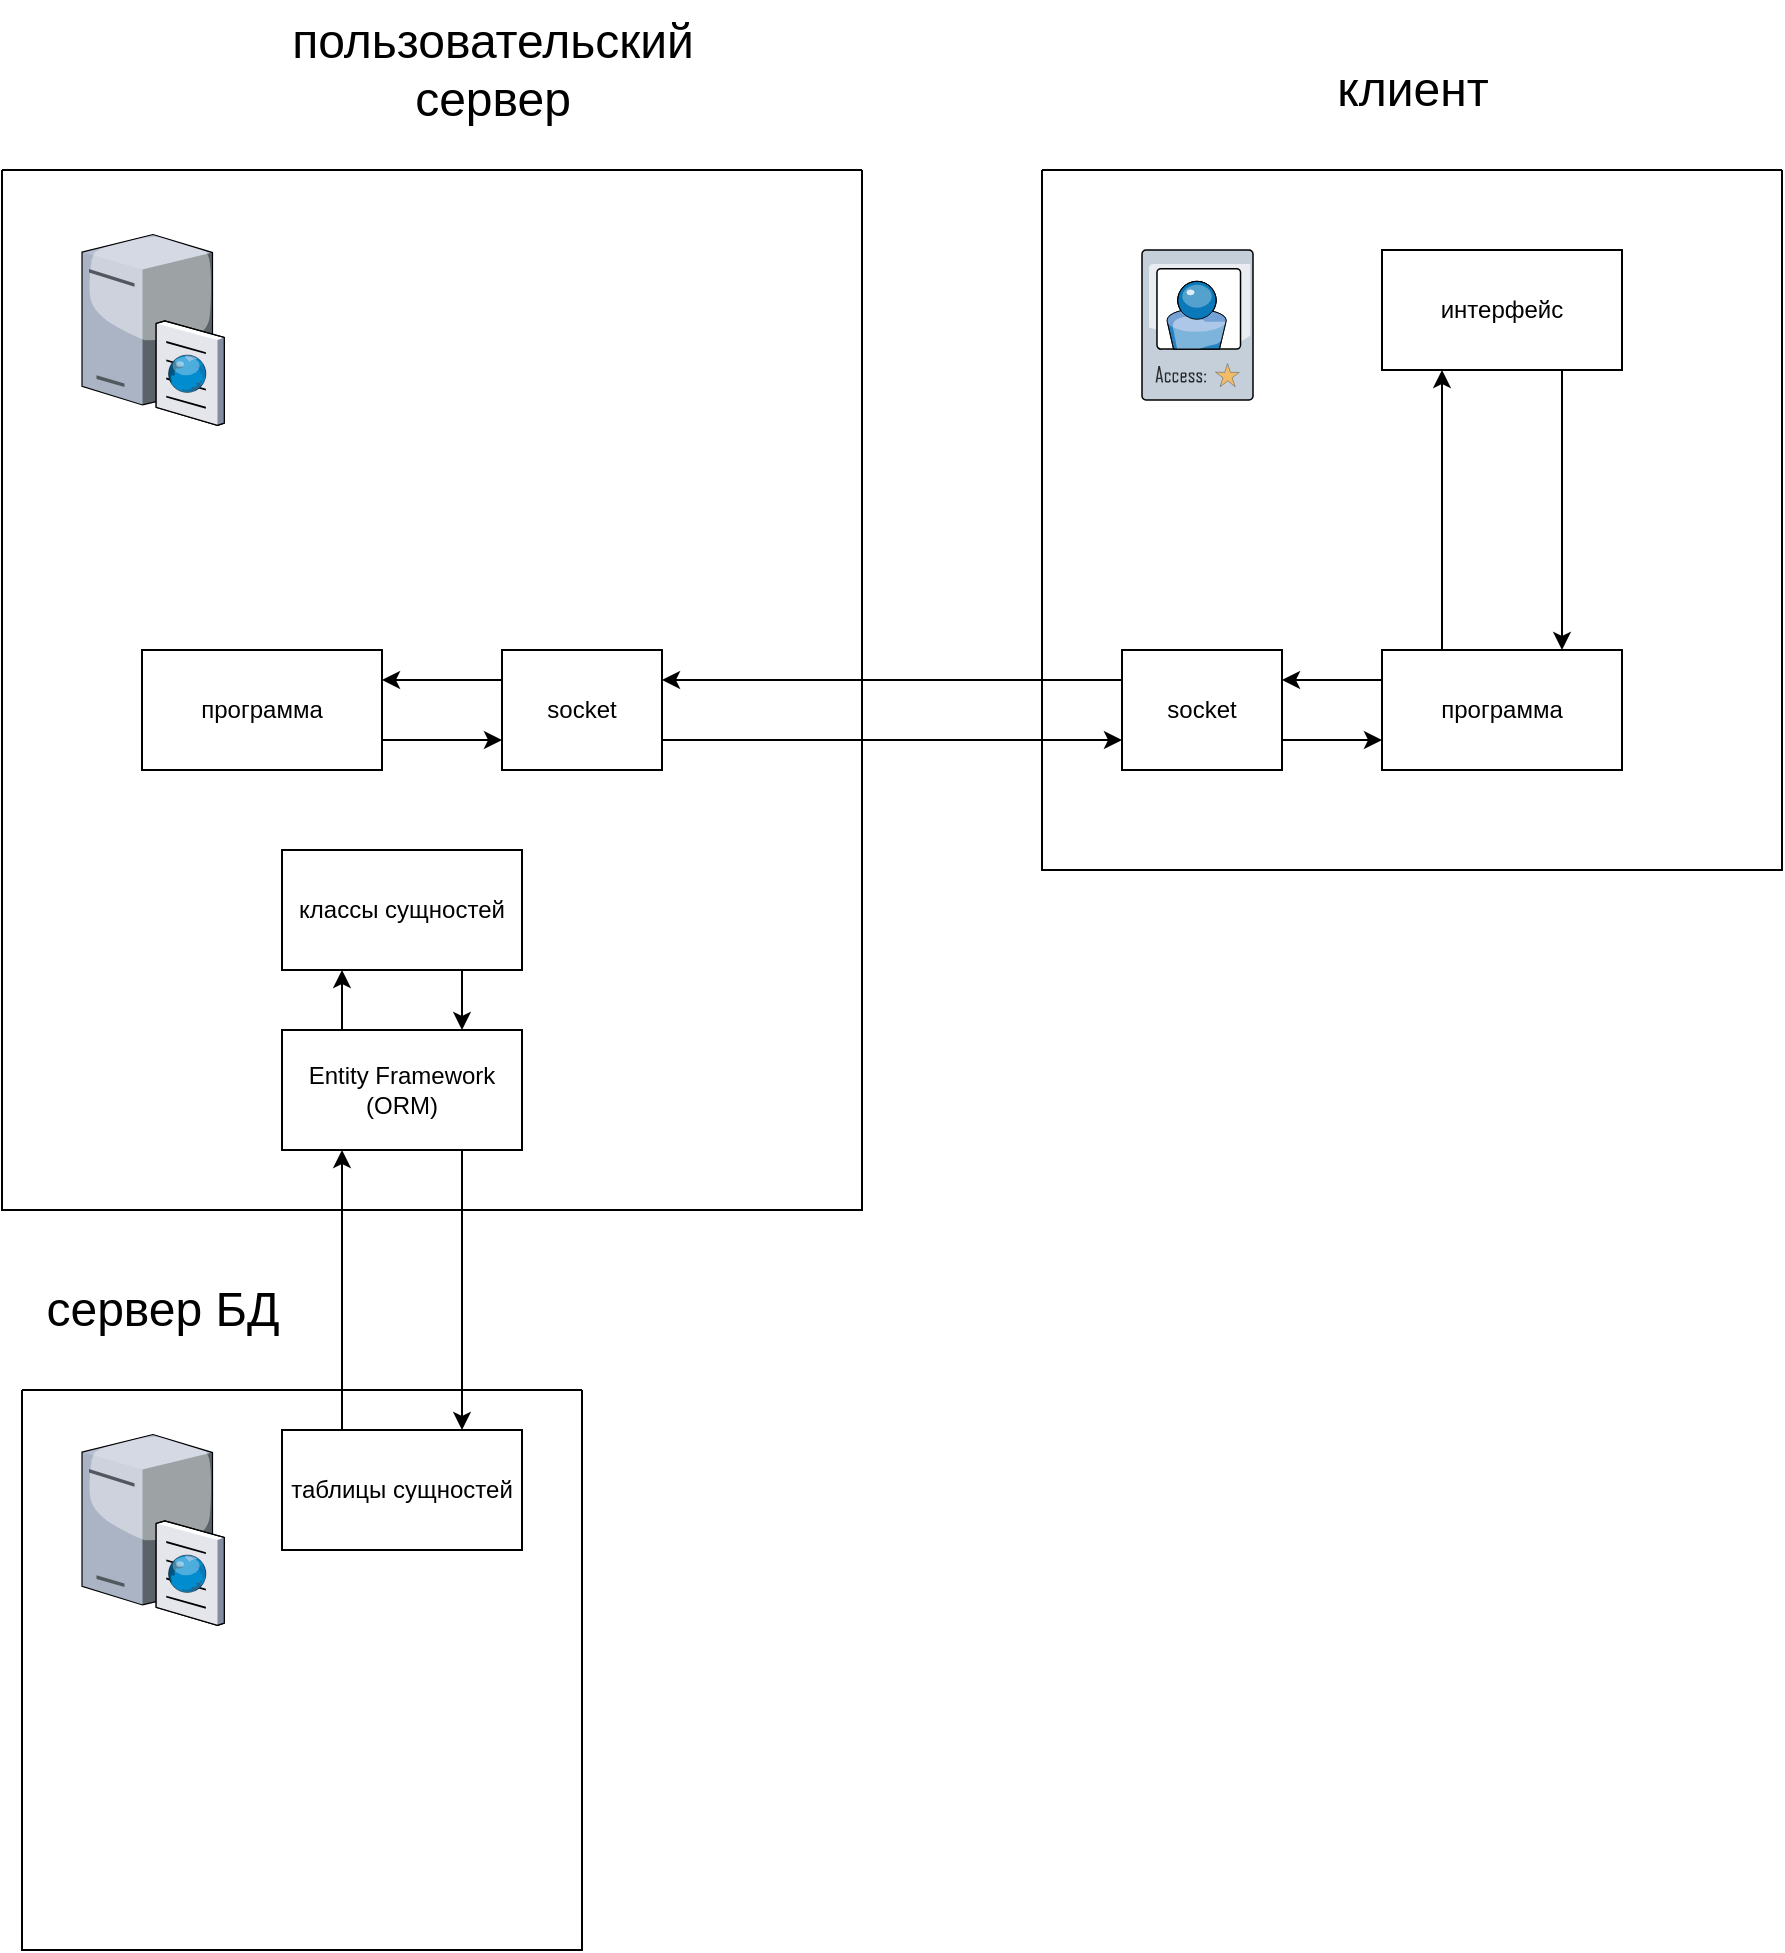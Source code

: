 <mxfile version="26.2.14">
  <diagram name="Page-1" id="822b0af5-4adb-64df-f703-e8dfc1f81529">
    <mxGraphModel dx="1830" dy="749" grid="1" gridSize="10" guides="1" tooltips="1" connect="1" arrows="1" fold="1" page="1" pageScale="1" pageWidth="1100" pageHeight="850" background="none" math="0" shadow="0">
      <root>
        <mxCell id="0" />
        <mxCell id="1" parent="0" />
        <mxCell id="rN5JQ_bYVpCQXMkGIplH-1" value="" style="verticalLabelPosition=bottom;sketch=0;aspect=fixed;html=1;verticalAlign=top;strokeColor=none;align=center;outlineConnect=0;shape=mxgraph.citrix.access_card;" vertex="1" parent="1">
          <mxGeometry x="680" y="550" width="55.5" height="75" as="geometry" />
        </mxCell>
        <mxCell id="rN5JQ_bYVpCQXMkGIplH-3" value="" style="swimlane;startSize=0;" vertex="1" parent="1">
          <mxGeometry x="630" y="510" width="370" height="350" as="geometry" />
        </mxCell>
        <mxCell id="rN5JQ_bYVpCQXMkGIplH-6" style="edgeStyle=none;rounded=0;orthogonalLoop=1;jettySize=auto;html=1;exitX=0.75;exitY=1;exitDx=0;exitDy=0;entryX=0.75;entryY=0;entryDx=0;entryDy=0;" edge="1" parent="rN5JQ_bYVpCQXMkGIplH-3" source="rN5JQ_bYVpCQXMkGIplH-4" target="rN5JQ_bYVpCQXMkGIplH-5">
          <mxGeometry relative="1" as="geometry" />
        </mxCell>
        <mxCell id="rN5JQ_bYVpCQXMkGIplH-4" value="интерфейс" style="rounded=0;whiteSpace=wrap;html=1;" vertex="1" parent="rN5JQ_bYVpCQXMkGIplH-3">
          <mxGeometry x="170" y="40" width="120" height="60" as="geometry" />
        </mxCell>
        <mxCell id="rN5JQ_bYVpCQXMkGIplH-7" style="edgeStyle=none;rounded=0;orthogonalLoop=1;jettySize=auto;html=1;exitX=0.25;exitY=0;exitDx=0;exitDy=0;entryX=0.25;entryY=1;entryDx=0;entryDy=0;" edge="1" parent="rN5JQ_bYVpCQXMkGIplH-3" source="rN5JQ_bYVpCQXMkGIplH-5" target="rN5JQ_bYVpCQXMkGIplH-4">
          <mxGeometry relative="1" as="geometry" />
        </mxCell>
        <mxCell id="rN5JQ_bYVpCQXMkGIplH-10" style="edgeStyle=none;rounded=0;orthogonalLoop=1;jettySize=auto;html=1;exitX=0;exitY=0.25;exitDx=0;exitDy=0;entryX=1;entryY=0.25;entryDx=0;entryDy=0;" edge="1" parent="rN5JQ_bYVpCQXMkGIplH-3" source="rN5JQ_bYVpCQXMkGIplH-5" target="rN5JQ_bYVpCQXMkGIplH-9">
          <mxGeometry relative="1" as="geometry" />
        </mxCell>
        <mxCell id="rN5JQ_bYVpCQXMkGIplH-5" value="программа" style="rounded=0;whiteSpace=wrap;html=1;" vertex="1" parent="rN5JQ_bYVpCQXMkGIplH-3">
          <mxGeometry x="170" y="240" width="120" height="60" as="geometry" />
        </mxCell>
        <mxCell id="rN5JQ_bYVpCQXMkGIplH-22" style="edgeStyle=none;rounded=0;orthogonalLoop=1;jettySize=auto;html=1;exitX=1;exitY=0.75;exitDx=0;exitDy=0;entryX=0;entryY=0.75;entryDx=0;entryDy=0;" edge="1" parent="rN5JQ_bYVpCQXMkGIplH-3" source="rN5JQ_bYVpCQXMkGIplH-9" target="rN5JQ_bYVpCQXMkGIplH-5">
          <mxGeometry relative="1" as="geometry" />
        </mxCell>
        <mxCell id="rN5JQ_bYVpCQXMkGIplH-9" value="socket" style="rounded=0;whiteSpace=wrap;html=1;" vertex="1" parent="rN5JQ_bYVpCQXMkGIplH-3">
          <mxGeometry x="40" y="240" width="80" height="60" as="geometry" />
        </mxCell>
        <mxCell id="rN5JQ_bYVpCQXMkGIplH-13" value="" style="swimlane;startSize=0;" vertex="1" parent="1">
          <mxGeometry x="110" y="510" width="430" height="520" as="geometry" />
        </mxCell>
        <mxCell id="rN5JQ_bYVpCQXMkGIplH-31" style="edgeStyle=none;rounded=0;orthogonalLoop=1;jettySize=auto;html=1;exitX=0;exitY=0.25;exitDx=0;exitDy=0;entryX=1;entryY=0.25;entryDx=0;entryDy=0;" edge="1" parent="rN5JQ_bYVpCQXMkGIplH-13" source="rN5JQ_bYVpCQXMkGIplH-20" target="rN5JQ_bYVpCQXMkGIplH-25">
          <mxGeometry relative="1" as="geometry" />
        </mxCell>
        <mxCell id="rN5JQ_bYVpCQXMkGIplH-20" value="socket" style="rounded=0;whiteSpace=wrap;html=1;" vertex="1" parent="rN5JQ_bYVpCQXMkGIplH-13">
          <mxGeometry x="250" y="240" width="80" height="60" as="geometry" />
        </mxCell>
        <mxCell id="rN5JQ_bYVpCQXMkGIplH-21" value="" style="verticalLabelPosition=bottom;sketch=0;aspect=fixed;html=1;verticalAlign=top;strokeColor=none;align=center;outlineConnect=0;shape=mxgraph.citrix.cache_server;" vertex="1" parent="rN5JQ_bYVpCQXMkGIplH-13">
          <mxGeometry x="40" y="30" width="71" height="97.5" as="geometry" />
        </mxCell>
        <mxCell id="rN5JQ_bYVpCQXMkGIplH-32" style="edgeStyle=none;rounded=0;orthogonalLoop=1;jettySize=auto;html=1;exitX=1;exitY=0.75;exitDx=0;exitDy=0;entryX=0;entryY=0.75;entryDx=0;entryDy=0;" edge="1" parent="rN5JQ_bYVpCQXMkGIplH-13" source="rN5JQ_bYVpCQXMkGIplH-25" target="rN5JQ_bYVpCQXMkGIplH-20">
          <mxGeometry relative="1" as="geometry" />
        </mxCell>
        <mxCell id="rN5JQ_bYVpCQXMkGIplH-25" value="программа" style="rounded=0;whiteSpace=wrap;html=1;" vertex="1" parent="rN5JQ_bYVpCQXMkGIplH-13">
          <mxGeometry x="70" y="240" width="120" height="60" as="geometry" />
        </mxCell>
        <mxCell id="rN5JQ_bYVpCQXMkGIplH-57" style="edgeStyle=none;rounded=0;orthogonalLoop=1;jettySize=auto;html=1;exitX=0.75;exitY=1;exitDx=0;exitDy=0;entryX=0.75;entryY=0;entryDx=0;entryDy=0;" edge="1" parent="rN5JQ_bYVpCQXMkGIplH-13" source="rN5JQ_bYVpCQXMkGIplH-48" target="rN5JQ_bYVpCQXMkGIplH-53">
          <mxGeometry relative="1" as="geometry" />
        </mxCell>
        <mxCell id="rN5JQ_bYVpCQXMkGIplH-48" value="классы сущностей" style="rounded=0;whiteSpace=wrap;html=1;" vertex="1" parent="rN5JQ_bYVpCQXMkGIplH-13">
          <mxGeometry x="140" y="340" width="120" height="60" as="geometry" />
        </mxCell>
        <mxCell id="rN5JQ_bYVpCQXMkGIplH-46" style="edgeStyle=none;rounded=0;orthogonalLoop=1;jettySize=auto;html=1;exitX=0.25;exitY=1;exitDx=0;exitDy=0;entryX=0.25;entryY=1;entryDx=0;entryDy=0;" edge="1" parent="rN5JQ_bYVpCQXMkGIplH-13">
          <mxGeometry relative="1" as="geometry">
            <mxPoint x="40.0" y="500" as="sourcePoint" />
            <mxPoint x="40.0" y="500" as="targetPoint" />
          </mxGeometry>
        </mxCell>
        <mxCell id="rN5JQ_bYVpCQXMkGIplH-58" style="edgeStyle=none;rounded=0;orthogonalLoop=1;jettySize=auto;html=1;exitX=0.25;exitY=0;exitDx=0;exitDy=0;entryX=0.25;entryY=1;entryDx=0;entryDy=0;" edge="1" parent="rN5JQ_bYVpCQXMkGIplH-13" source="rN5JQ_bYVpCQXMkGIplH-53" target="rN5JQ_bYVpCQXMkGIplH-48">
          <mxGeometry relative="1" as="geometry" />
        </mxCell>
        <mxCell id="rN5JQ_bYVpCQXMkGIplH-53" value="&lt;div&gt;Entity Framework&lt;/div&gt;&lt;div&gt;(ORM)&lt;br&gt;&lt;/div&gt;" style="rounded=0;whiteSpace=wrap;html=1;" vertex="1" parent="rN5JQ_bYVpCQXMkGIplH-13">
          <mxGeometry x="140" y="430" width="120" height="60" as="geometry" />
        </mxCell>
        <mxCell id="rN5JQ_bYVpCQXMkGIplH-23" style="edgeStyle=none;rounded=0;orthogonalLoop=1;jettySize=auto;html=1;exitX=0;exitY=0.25;exitDx=0;exitDy=0;entryX=1;entryY=0.25;entryDx=0;entryDy=0;" edge="1" parent="1" source="rN5JQ_bYVpCQXMkGIplH-9" target="rN5JQ_bYVpCQXMkGIplH-20">
          <mxGeometry relative="1" as="geometry" />
        </mxCell>
        <mxCell id="rN5JQ_bYVpCQXMkGIplH-24" style="edgeStyle=none;rounded=0;orthogonalLoop=1;jettySize=auto;html=1;exitX=1;exitY=0.75;exitDx=0;exitDy=0;entryX=0;entryY=0.75;entryDx=0;entryDy=0;" edge="1" parent="1" source="rN5JQ_bYVpCQXMkGIplH-20" target="rN5JQ_bYVpCQXMkGIplH-9">
          <mxGeometry relative="1" as="geometry" />
        </mxCell>
        <mxCell id="rN5JQ_bYVpCQXMkGIplH-29" value="&lt;font style=&quot;font-size: 24px;&quot;&gt;клиент&lt;/font&gt;" style="text;html=1;align=center;verticalAlign=middle;resizable=0;points=[];autosize=1;strokeColor=none;fillColor=none;" vertex="1" parent="1">
          <mxGeometry x="765" y="450" width="100" height="40" as="geometry" />
        </mxCell>
        <mxCell id="rN5JQ_bYVpCQXMkGIplH-30" value="&lt;div&gt;&lt;font style=&quot;font-size: 24px;&quot;&gt;пользовательский&lt;/font&gt;&lt;/div&gt;&lt;div&gt;&lt;font style=&quot;font-size: 24px;&quot;&gt;сервер&lt;/font&gt;&lt;br&gt;&lt;/div&gt;" style="text;html=1;align=center;verticalAlign=middle;resizable=0;points=[];autosize=1;strokeColor=none;fillColor=none;" vertex="1" parent="1">
          <mxGeometry x="245" y="425" width="220" height="70" as="geometry" />
        </mxCell>
        <mxCell id="rN5JQ_bYVpCQXMkGIplH-39" value="&lt;div&gt;&lt;font style=&quot;font-size: 24px;&quot;&gt;сервер БД&lt;/font&gt;&lt;br&gt;&lt;/div&gt;" style="text;html=1;align=center;verticalAlign=middle;resizable=0;points=[];autosize=1;strokeColor=none;fillColor=none;" vertex="1" parent="1">
          <mxGeometry x="120" y="1060" width="140" height="40" as="geometry" />
        </mxCell>
        <mxCell id="rN5JQ_bYVpCQXMkGIplH-52" value="" style="swimlane;startSize=0;" vertex="1" parent="1">
          <mxGeometry x="120" y="1120" width="280" height="280" as="geometry" />
        </mxCell>
        <mxCell id="rN5JQ_bYVpCQXMkGIplH-40" value="" style="verticalLabelPosition=bottom;sketch=0;aspect=fixed;html=1;verticalAlign=top;strokeColor=none;align=center;outlineConnect=0;shape=mxgraph.citrix.cache_server;" vertex="1" parent="rN5JQ_bYVpCQXMkGIplH-52">
          <mxGeometry x="30" y="20" width="71" height="97.5" as="geometry" />
        </mxCell>
        <mxCell id="rN5JQ_bYVpCQXMkGIplH-54" value="таблицы сущностей" style="rounded=0;whiteSpace=wrap;html=1;" vertex="1" parent="rN5JQ_bYVpCQXMkGIplH-52">
          <mxGeometry x="130" y="20" width="120" height="60" as="geometry" />
        </mxCell>
        <mxCell id="rN5JQ_bYVpCQXMkGIplH-55" style="edgeStyle=none;rounded=0;orthogonalLoop=1;jettySize=auto;html=1;exitX=0.75;exitY=1;exitDx=0;exitDy=0;entryX=0.75;entryY=0;entryDx=0;entryDy=0;" edge="1" parent="1" source="rN5JQ_bYVpCQXMkGIplH-53" target="rN5JQ_bYVpCQXMkGIplH-54">
          <mxGeometry relative="1" as="geometry" />
        </mxCell>
        <mxCell id="rN5JQ_bYVpCQXMkGIplH-56" style="edgeStyle=none;rounded=0;orthogonalLoop=1;jettySize=auto;html=1;exitX=0.25;exitY=0;exitDx=0;exitDy=0;entryX=0.25;entryY=1;entryDx=0;entryDy=0;" edge="1" parent="1" source="rN5JQ_bYVpCQXMkGIplH-54" target="rN5JQ_bYVpCQXMkGIplH-53">
          <mxGeometry relative="1" as="geometry" />
        </mxCell>
      </root>
    </mxGraphModel>
  </diagram>
</mxfile>
